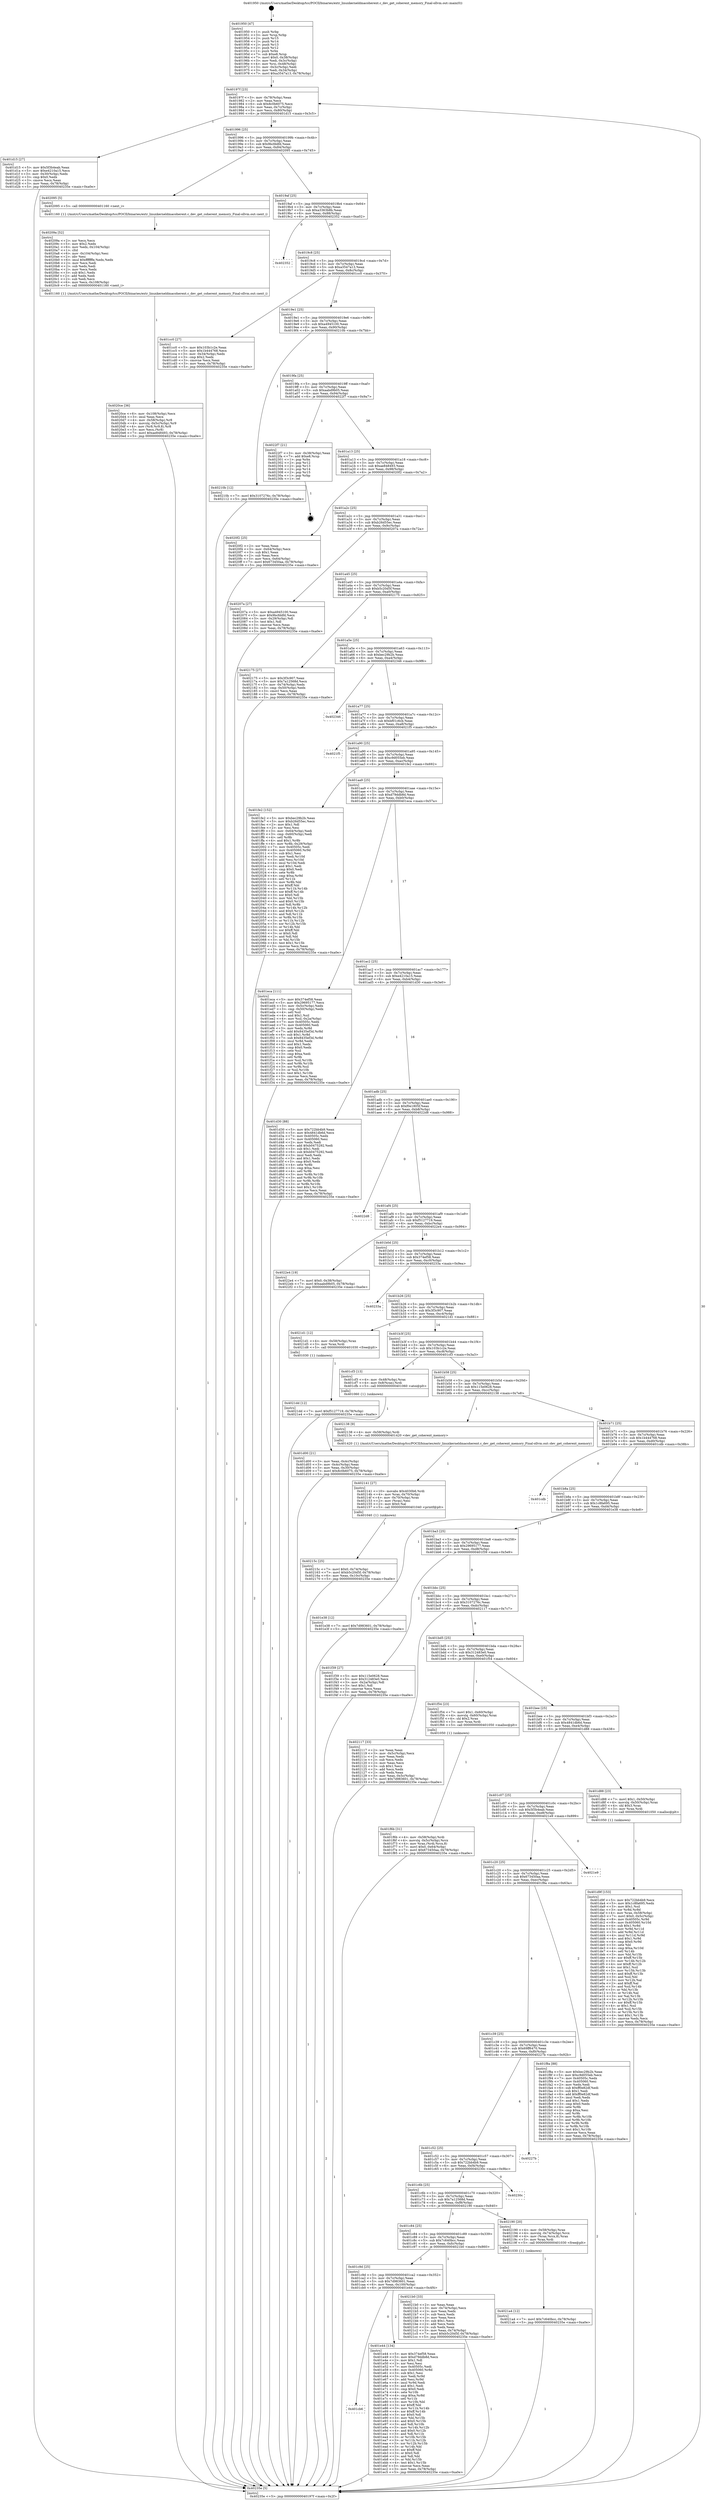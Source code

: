 digraph "0x401950" {
  label = "0x401950 (/mnt/c/Users/mathe/Desktop/tcc/POCII/binaries/extr_linuxkerneldmacoherent.c_dev_get_coherent_memory_Final-ollvm.out::main(0))"
  labelloc = "t"
  node[shape=record]

  Entry [label="",width=0.3,height=0.3,shape=circle,fillcolor=black,style=filled]
  "0x40197f" [label="{
     0x40197f [23]\l
     | [instrs]\l
     &nbsp;&nbsp;0x40197f \<+3\>: mov -0x78(%rbp),%eax\l
     &nbsp;&nbsp;0x401982 \<+2\>: mov %eax,%ecx\l
     &nbsp;&nbsp;0x401984 \<+6\>: sub $0x8c0b6075,%ecx\l
     &nbsp;&nbsp;0x40198a \<+3\>: mov %eax,-0x7c(%rbp)\l
     &nbsp;&nbsp;0x40198d \<+3\>: mov %ecx,-0x80(%rbp)\l
     &nbsp;&nbsp;0x401990 \<+6\>: je 0000000000401d15 \<main+0x3c5\>\l
  }"]
  "0x401d15" [label="{
     0x401d15 [27]\l
     | [instrs]\l
     &nbsp;&nbsp;0x401d15 \<+5\>: mov $0x5f3b4eab,%eax\l
     &nbsp;&nbsp;0x401d1a \<+5\>: mov $0xe4210a15,%ecx\l
     &nbsp;&nbsp;0x401d1f \<+3\>: mov -0x30(%rbp),%edx\l
     &nbsp;&nbsp;0x401d22 \<+3\>: cmp $0x0,%edx\l
     &nbsp;&nbsp;0x401d25 \<+3\>: cmove %ecx,%eax\l
     &nbsp;&nbsp;0x401d28 \<+3\>: mov %eax,-0x78(%rbp)\l
     &nbsp;&nbsp;0x401d2b \<+5\>: jmp 000000000040235e \<main+0xa0e\>\l
  }"]
  "0x401996" [label="{
     0x401996 [25]\l
     | [instrs]\l
     &nbsp;&nbsp;0x401996 \<+5\>: jmp 000000000040199b \<main+0x4b\>\l
     &nbsp;&nbsp;0x40199b \<+3\>: mov -0x7c(%rbp),%eax\l
     &nbsp;&nbsp;0x40199e \<+5\>: sub $0x9bcfddfd,%eax\l
     &nbsp;&nbsp;0x4019a3 \<+6\>: mov %eax,-0x84(%rbp)\l
     &nbsp;&nbsp;0x4019a9 \<+6\>: je 0000000000402095 \<main+0x745\>\l
  }"]
  Exit [label="",width=0.3,height=0.3,shape=circle,fillcolor=black,style=filled,peripheries=2]
  "0x402095" [label="{
     0x402095 [5]\l
     | [instrs]\l
     &nbsp;&nbsp;0x402095 \<+5\>: call 0000000000401160 \<next_i\>\l
     | [calls]\l
     &nbsp;&nbsp;0x401160 \{1\} (/mnt/c/Users/mathe/Desktop/tcc/POCII/binaries/extr_linuxkerneldmacoherent.c_dev_get_coherent_memory_Final-ollvm.out::next_i)\l
  }"]
  "0x4019af" [label="{
     0x4019af [25]\l
     | [instrs]\l
     &nbsp;&nbsp;0x4019af \<+5\>: jmp 00000000004019b4 \<main+0x64\>\l
     &nbsp;&nbsp;0x4019b4 \<+3\>: mov -0x7c(%rbp),%eax\l
     &nbsp;&nbsp;0x4019b7 \<+5\>: sub $0xa3363b8b,%eax\l
     &nbsp;&nbsp;0x4019bc \<+6\>: mov %eax,-0x88(%rbp)\l
     &nbsp;&nbsp;0x4019c2 \<+6\>: je 0000000000402352 \<main+0xa02\>\l
  }"]
  "0x4021dd" [label="{
     0x4021dd [12]\l
     | [instrs]\l
     &nbsp;&nbsp;0x4021dd \<+7\>: movl $0xf5127719,-0x78(%rbp)\l
     &nbsp;&nbsp;0x4021e4 \<+5\>: jmp 000000000040235e \<main+0xa0e\>\l
  }"]
  "0x402352" [label="{
     0x402352\l
  }", style=dashed]
  "0x4019c8" [label="{
     0x4019c8 [25]\l
     | [instrs]\l
     &nbsp;&nbsp;0x4019c8 \<+5\>: jmp 00000000004019cd \<main+0x7d\>\l
     &nbsp;&nbsp;0x4019cd \<+3\>: mov -0x7c(%rbp),%eax\l
     &nbsp;&nbsp;0x4019d0 \<+5\>: sub $0xa3547a13,%eax\l
     &nbsp;&nbsp;0x4019d5 \<+6\>: mov %eax,-0x8c(%rbp)\l
     &nbsp;&nbsp;0x4019db \<+6\>: je 0000000000401cc0 \<main+0x370\>\l
  }"]
  "0x4021a4" [label="{
     0x4021a4 [12]\l
     | [instrs]\l
     &nbsp;&nbsp;0x4021a4 \<+7\>: movl $0x7c640bcc,-0x78(%rbp)\l
     &nbsp;&nbsp;0x4021ab \<+5\>: jmp 000000000040235e \<main+0xa0e\>\l
  }"]
  "0x401cc0" [label="{
     0x401cc0 [27]\l
     | [instrs]\l
     &nbsp;&nbsp;0x401cc0 \<+5\>: mov $0x103b1c2e,%eax\l
     &nbsp;&nbsp;0x401cc5 \<+5\>: mov $0x1b444768,%ecx\l
     &nbsp;&nbsp;0x401cca \<+3\>: mov -0x34(%rbp),%edx\l
     &nbsp;&nbsp;0x401ccd \<+3\>: cmp $0x2,%edx\l
     &nbsp;&nbsp;0x401cd0 \<+3\>: cmovne %ecx,%eax\l
     &nbsp;&nbsp;0x401cd3 \<+3\>: mov %eax,-0x78(%rbp)\l
     &nbsp;&nbsp;0x401cd6 \<+5\>: jmp 000000000040235e \<main+0xa0e\>\l
  }"]
  "0x4019e1" [label="{
     0x4019e1 [25]\l
     | [instrs]\l
     &nbsp;&nbsp;0x4019e1 \<+5\>: jmp 00000000004019e6 \<main+0x96\>\l
     &nbsp;&nbsp;0x4019e6 \<+3\>: mov -0x7c(%rbp),%eax\l
     &nbsp;&nbsp;0x4019e9 \<+5\>: sub $0xa4945100,%eax\l
     &nbsp;&nbsp;0x4019ee \<+6\>: mov %eax,-0x90(%rbp)\l
     &nbsp;&nbsp;0x4019f4 \<+6\>: je 000000000040210b \<main+0x7bb\>\l
  }"]
  "0x40235e" [label="{
     0x40235e [5]\l
     | [instrs]\l
     &nbsp;&nbsp;0x40235e \<+5\>: jmp 000000000040197f \<main+0x2f\>\l
  }"]
  "0x401950" [label="{
     0x401950 [47]\l
     | [instrs]\l
     &nbsp;&nbsp;0x401950 \<+1\>: push %rbp\l
     &nbsp;&nbsp;0x401951 \<+3\>: mov %rsp,%rbp\l
     &nbsp;&nbsp;0x401954 \<+2\>: push %r15\l
     &nbsp;&nbsp;0x401956 \<+2\>: push %r14\l
     &nbsp;&nbsp;0x401958 \<+2\>: push %r13\l
     &nbsp;&nbsp;0x40195a \<+2\>: push %r12\l
     &nbsp;&nbsp;0x40195c \<+1\>: push %rbx\l
     &nbsp;&nbsp;0x40195d \<+7\>: sub $0xe8,%rsp\l
     &nbsp;&nbsp;0x401964 \<+7\>: movl $0x0,-0x38(%rbp)\l
     &nbsp;&nbsp;0x40196b \<+3\>: mov %edi,-0x3c(%rbp)\l
     &nbsp;&nbsp;0x40196e \<+4\>: mov %rsi,-0x48(%rbp)\l
     &nbsp;&nbsp;0x401972 \<+3\>: mov -0x3c(%rbp),%edi\l
     &nbsp;&nbsp;0x401975 \<+3\>: mov %edi,-0x34(%rbp)\l
     &nbsp;&nbsp;0x401978 \<+7\>: movl $0xa3547a13,-0x78(%rbp)\l
  }"]
  "0x40215c" [label="{
     0x40215c [25]\l
     | [instrs]\l
     &nbsp;&nbsp;0x40215c \<+7\>: movl $0x0,-0x74(%rbp)\l
     &nbsp;&nbsp;0x402163 \<+7\>: movl $0xb5c20d5f,-0x78(%rbp)\l
     &nbsp;&nbsp;0x40216a \<+6\>: mov %eax,-0x10c(%rbp)\l
     &nbsp;&nbsp;0x402170 \<+5\>: jmp 000000000040235e \<main+0xa0e\>\l
  }"]
  "0x40210b" [label="{
     0x40210b [12]\l
     | [instrs]\l
     &nbsp;&nbsp;0x40210b \<+7\>: movl $0x3107276c,-0x78(%rbp)\l
     &nbsp;&nbsp;0x402112 \<+5\>: jmp 000000000040235e \<main+0xa0e\>\l
  }"]
  "0x4019fa" [label="{
     0x4019fa [25]\l
     | [instrs]\l
     &nbsp;&nbsp;0x4019fa \<+5\>: jmp 00000000004019ff \<main+0xaf\>\l
     &nbsp;&nbsp;0x4019ff \<+3\>: mov -0x7c(%rbp),%eax\l
     &nbsp;&nbsp;0x401a02 \<+5\>: sub $0xaabd9b05,%eax\l
     &nbsp;&nbsp;0x401a07 \<+6\>: mov %eax,-0x94(%rbp)\l
     &nbsp;&nbsp;0x401a0d \<+6\>: je 00000000004022f7 \<main+0x9a7\>\l
  }"]
  "0x402141" [label="{
     0x402141 [27]\l
     | [instrs]\l
     &nbsp;&nbsp;0x402141 \<+10\>: movabs $0x4030b6,%rdi\l
     &nbsp;&nbsp;0x40214b \<+4\>: mov %rax,-0x70(%rbp)\l
     &nbsp;&nbsp;0x40214f \<+4\>: mov -0x70(%rbp),%rax\l
     &nbsp;&nbsp;0x402153 \<+2\>: mov (%rax),%esi\l
     &nbsp;&nbsp;0x402155 \<+2\>: mov $0x0,%al\l
     &nbsp;&nbsp;0x402157 \<+5\>: call 0000000000401040 \<printf@plt\>\l
     | [calls]\l
     &nbsp;&nbsp;0x401040 \{1\} (unknown)\l
  }"]
  "0x4022f7" [label="{
     0x4022f7 [21]\l
     | [instrs]\l
     &nbsp;&nbsp;0x4022f7 \<+3\>: mov -0x38(%rbp),%eax\l
     &nbsp;&nbsp;0x4022fa \<+7\>: add $0xe8,%rsp\l
     &nbsp;&nbsp;0x402301 \<+1\>: pop %rbx\l
     &nbsp;&nbsp;0x402302 \<+2\>: pop %r12\l
     &nbsp;&nbsp;0x402304 \<+2\>: pop %r13\l
     &nbsp;&nbsp;0x402306 \<+2\>: pop %r14\l
     &nbsp;&nbsp;0x402308 \<+2\>: pop %r15\l
     &nbsp;&nbsp;0x40230a \<+1\>: pop %rbp\l
     &nbsp;&nbsp;0x40230b \<+1\>: ret\l
  }"]
  "0x401a13" [label="{
     0x401a13 [25]\l
     | [instrs]\l
     &nbsp;&nbsp;0x401a13 \<+5\>: jmp 0000000000401a18 \<main+0xc8\>\l
     &nbsp;&nbsp;0x401a18 \<+3\>: mov -0x7c(%rbp),%eax\l
     &nbsp;&nbsp;0x401a1b \<+5\>: sub $0xae848493,%eax\l
     &nbsp;&nbsp;0x401a20 \<+6\>: mov %eax,-0x98(%rbp)\l
     &nbsp;&nbsp;0x401a26 \<+6\>: je 00000000004020f2 \<main+0x7a2\>\l
  }"]
  "0x4020ce" [label="{
     0x4020ce [36]\l
     | [instrs]\l
     &nbsp;&nbsp;0x4020ce \<+6\>: mov -0x108(%rbp),%ecx\l
     &nbsp;&nbsp;0x4020d4 \<+3\>: imul %eax,%ecx\l
     &nbsp;&nbsp;0x4020d7 \<+4\>: mov -0x58(%rbp),%r8\l
     &nbsp;&nbsp;0x4020db \<+4\>: movslq -0x5c(%rbp),%r9\l
     &nbsp;&nbsp;0x4020df \<+4\>: mov (%r8,%r9,8),%r8\l
     &nbsp;&nbsp;0x4020e3 \<+3\>: mov %ecx,(%r8)\l
     &nbsp;&nbsp;0x4020e6 \<+7\>: movl $0xae848493,-0x78(%rbp)\l
     &nbsp;&nbsp;0x4020ed \<+5\>: jmp 000000000040235e \<main+0xa0e\>\l
  }"]
  "0x4020f2" [label="{
     0x4020f2 [25]\l
     | [instrs]\l
     &nbsp;&nbsp;0x4020f2 \<+2\>: xor %eax,%eax\l
     &nbsp;&nbsp;0x4020f4 \<+3\>: mov -0x64(%rbp),%ecx\l
     &nbsp;&nbsp;0x4020f7 \<+3\>: sub $0x1,%eax\l
     &nbsp;&nbsp;0x4020fa \<+2\>: sub %eax,%ecx\l
     &nbsp;&nbsp;0x4020fc \<+3\>: mov %ecx,-0x64(%rbp)\l
     &nbsp;&nbsp;0x4020ff \<+7\>: movl $0x673450aa,-0x78(%rbp)\l
     &nbsp;&nbsp;0x402106 \<+5\>: jmp 000000000040235e \<main+0xa0e\>\l
  }"]
  "0x401a2c" [label="{
     0x401a2c [25]\l
     | [instrs]\l
     &nbsp;&nbsp;0x401a2c \<+5\>: jmp 0000000000401a31 \<main+0xe1\>\l
     &nbsp;&nbsp;0x401a31 \<+3\>: mov -0x7c(%rbp),%eax\l
     &nbsp;&nbsp;0x401a34 \<+5\>: sub $0xb26d55ec,%eax\l
     &nbsp;&nbsp;0x401a39 \<+6\>: mov %eax,-0x9c(%rbp)\l
     &nbsp;&nbsp;0x401a3f \<+6\>: je 000000000040207a \<main+0x72a\>\l
  }"]
  "0x40209a" [label="{
     0x40209a [52]\l
     | [instrs]\l
     &nbsp;&nbsp;0x40209a \<+2\>: xor %ecx,%ecx\l
     &nbsp;&nbsp;0x40209c \<+5\>: mov $0x2,%edx\l
     &nbsp;&nbsp;0x4020a1 \<+6\>: mov %edx,-0x104(%rbp)\l
     &nbsp;&nbsp;0x4020a7 \<+1\>: cltd\l
     &nbsp;&nbsp;0x4020a8 \<+6\>: mov -0x104(%rbp),%esi\l
     &nbsp;&nbsp;0x4020ae \<+2\>: idiv %esi\l
     &nbsp;&nbsp;0x4020b0 \<+6\>: imul $0xfffffffe,%edx,%edx\l
     &nbsp;&nbsp;0x4020b6 \<+2\>: mov %ecx,%edi\l
     &nbsp;&nbsp;0x4020b8 \<+2\>: sub %edx,%edi\l
     &nbsp;&nbsp;0x4020ba \<+2\>: mov %ecx,%edx\l
     &nbsp;&nbsp;0x4020bc \<+3\>: sub $0x1,%edx\l
     &nbsp;&nbsp;0x4020bf \<+2\>: add %edx,%edi\l
     &nbsp;&nbsp;0x4020c1 \<+2\>: sub %edi,%ecx\l
     &nbsp;&nbsp;0x4020c3 \<+6\>: mov %ecx,-0x108(%rbp)\l
     &nbsp;&nbsp;0x4020c9 \<+5\>: call 0000000000401160 \<next_i\>\l
     | [calls]\l
     &nbsp;&nbsp;0x401160 \{1\} (/mnt/c/Users/mathe/Desktop/tcc/POCII/binaries/extr_linuxkerneldmacoherent.c_dev_get_coherent_memory_Final-ollvm.out::next_i)\l
  }"]
  "0x40207a" [label="{
     0x40207a [27]\l
     | [instrs]\l
     &nbsp;&nbsp;0x40207a \<+5\>: mov $0xa4945100,%eax\l
     &nbsp;&nbsp;0x40207f \<+5\>: mov $0x9bcfddfd,%ecx\l
     &nbsp;&nbsp;0x402084 \<+3\>: mov -0x29(%rbp),%dl\l
     &nbsp;&nbsp;0x402087 \<+3\>: test $0x1,%dl\l
     &nbsp;&nbsp;0x40208a \<+3\>: cmovne %ecx,%eax\l
     &nbsp;&nbsp;0x40208d \<+3\>: mov %eax,-0x78(%rbp)\l
     &nbsp;&nbsp;0x402090 \<+5\>: jmp 000000000040235e \<main+0xa0e\>\l
  }"]
  "0x401a45" [label="{
     0x401a45 [25]\l
     | [instrs]\l
     &nbsp;&nbsp;0x401a45 \<+5\>: jmp 0000000000401a4a \<main+0xfa\>\l
     &nbsp;&nbsp;0x401a4a \<+3\>: mov -0x7c(%rbp),%eax\l
     &nbsp;&nbsp;0x401a4d \<+5\>: sub $0xb5c20d5f,%eax\l
     &nbsp;&nbsp;0x401a52 \<+6\>: mov %eax,-0xa0(%rbp)\l
     &nbsp;&nbsp;0x401a58 \<+6\>: je 0000000000402175 \<main+0x825\>\l
  }"]
  "0x401f6b" [label="{
     0x401f6b [31]\l
     | [instrs]\l
     &nbsp;&nbsp;0x401f6b \<+4\>: mov -0x58(%rbp),%rdi\l
     &nbsp;&nbsp;0x401f6f \<+4\>: movslq -0x5c(%rbp),%rcx\l
     &nbsp;&nbsp;0x401f73 \<+4\>: mov %rax,(%rdi,%rcx,8)\l
     &nbsp;&nbsp;0x401f77 \<+7\>: movl $0x0,-0x64(%rbp)\l
     &nbsp;&nbsp;0x401f7e \<+7\>: movl $0x673450aa,-0x78(%rbp)\l
     &nbsp;&nbsp;0x401f85 \<+5\>: jmp 000000000040235e \<main+0xa0e\>\l
  }"]
  "0x402175" [label="{
     0x402175 [27]\l
     | [instrs]\l
     &nbsp;&nbsp;0x402175 \<+5\>: mov $0x3f3c907,%eax\l
     &nbsp;&nbsp;0x40217a \<+5\>: mov $0x7a12568d,%ecx\l
     &nbsp;&nbsp;0x40217f \<+3\>: mov -0x74(%rbp),%edx\l
     &nbsp;&nbsp;0x402182 \<+3\>: cmp -0x50(%rbp),%edx\l
     &nbsp;&nbsp;0x402185 \<+3\>: cmovl %ecx,%eax\l
     &nbsp;&nbsp;0x402188 \<+3\>: mov %eax,-0x78(%rbp)\l
     &nbsp;&nbsp;0x40218b \<+5\>: jmp 000000000040235e \<main+0xa0e\>\l
  }"]
  "0x401a5e" [label="{
     0x401a5e [25]\l
     | [instrs]\l
     &nbsp;&nbsp;0x401a5e \<+5\>: jmp 0000000000401a63 \<main+0x113\>\l
     &nbsp;&nbsp;0x401a63 \<+3\>: mov -0x7c(%rbp),%eax\l
     &nbsp;&nbsp;0x401a66 \<+5\>: sub $0xbec29b2b,%eax\l
     &nbsp;&nbsp;0x401a6b \<+6\>: mov %eax,-0xa4(%rbp)\l
     &nbsp;&nbsp;0x401a71 \<+6\>: je 0000000000402346 \<main+0x9f6\>\l
  }"]
  "0x401cb6" [label="{
     0x401cb6\l
  }", style=dashed]
  "0x402346" [label="{
     0x402346\l
  }", style=dashed]
  "0x401a77" [label="{
     0x401a77 [25]\l
     | [instrs]\l
     &nbsp;&nbsp;0x401a77 \<+5\>: jmp 0000000000401a7c \<main+0x12c\>\l
     &nbsp;&nbsp;0x401a7c \<+3\>: mov -0x7c(%rbp),%eax\l
     &nbsp;&nbsp;0x401a7f \<+5\>: sub $0xbf01c6cb,%eax\l
     &nbsp;&nbsp;0x401a84 \<+6\>: mov %eax,-0xa8(%rbp)\l
     &nbsp;&nbsp;0x401a8a \<+6\>: je 00000000004021f5 \<main+0x8a5\>\l
  }"]
  "0x401e44" [label="{
     0x401e44 [134]\l
     | [instrs]\l
     &nbsp;&nbsp;0x401e44 \<+5\>: mov $0x374ef58,%eax\l
     &nbsp;&nbsp;0x401e49 \<+5\>: mov $0xd79ddb8d,%ecx\l
     &nbsp;&nbsp;0x401e4e \<+2\>: mov $0x1,%dl\l
     &nbsp;&nbsp;0x401e50 \<+2\>: xor %esi,%esi\l
     &nbsp;&nbsp;0x401e52 \<+7\>: mov 0x40505c,%edi\l
     &nbsp;&nbsp;0x401e59 \<+8\>: mov 0x405060,%r8d\l
     &nbsp;&nbsp;0x401e61 \<+3\>: sub $0x1,%esi\l
     &nbsp;&nbsp;0x401e64 \<+3\>: mov %edi,%r9d\l
     &nbsp;&nbsp;0x401e67 \<+3\>: add %esi,%r9d\l
     &nbsp;&nbsp;0x401e6a \<+4\>: imul %r9d,%edi\l
     &nbsp;&nbsp;0x401e6e \<+3\>: and $0x1,%edi\l
     &nbsp;&nbsp;0x401e71 \<+3\>: cmp $0x0,%edi\l
     &nbsp;&nbsp;0x401e74 \<+4\>: sete %r10b\l
     &nbsp;&nbsp;0x401e78 \<+4\>: cmp $0xa,%r8d\l
     &nbsp;&nbsp;0x401e7c \<+4\>: setl %r11b\l
     &nbsp;&nbsp;0x401e80 \<+3\>: mov %r10b,%bl\l
     &nbsp;&nbsp;0x401e83 \<+3\>: xor $0xff,%bl\l
     &nbsp;&nbsp;0x401e86 \<+3\>: mov %r11b,%r14b\l
     &nbsp;&nbsp;0x401e89 \<+4\>: xor $0xff,%r14b\l
     &nbsp;&nbsp;0x401e8d \<+3\>: xor $0x0,%dl\l
     &nbsp;&nbsp;0x401e90 \<+3\>: mov %bl,%r15b\l
     &nbsp;&nbsp;0x401e93 \<+4\>: and $0x0,%r15b\l
     &nbsp;&nbsp;0x401e97 \<+3\>: and %dl,%r10b\l
     &nbsp;&nbsp;0x401e9a \<+3\>: mov %r14b,%r12b\l
     &nbsp;&nbsp;0x401e9d \<+4\>: and $0x0,%r12b\l
     &nbsp;&nbsp;0x401ea1 \<+3\>: and %dl,%r11b\l
     &nbsp;&nbsp;0x401ea4 \<+3\>: or %r10b,%r15b\l
     &nbsp;&nbsp;0x401ea7 \<+3\>: or %r11b,%r12b\l
     &nbsp;&nbsp;0x401eaa \<+3\>: xor %r12b,%r15b\l
     &nbsp;&nbsp;0x401ead \<+3\>: or %r14b,%bl\l
     &nbsp;&nbsp;0x401eb0 \<+3\>: xor $0xff,%bl\l
     &nbsp;&nbsp;0x401eb3 \<+3\>: or $0x0,%dl\l
     &nbsp;&nbsp;0x401eb6 \<+2\>: and %dl,%bl\l
     &nbsp;&nbsp;0x401eb8 \<+3\>: or %bl,%r15b\l
     &nbsp;&nbsp;0x401ebb \<+4\>: test $0x1,%r15b\l
     &nbsp;&nbsp;0x401ebf \<+3\>: cmovne %ecx,%eax\l
     &nbsp;&nbsp;0x401ec2 \<+3\>: mov %eax,-0x78(%rbp)\l
     &nbsp;&nbsp;0x401ec5 \<+5\>: jmp 000000000040235e \<main+0xa0e\>\l
  }"]
  "0x4021f5" [label="{
     0x4021f5\l
  }", style=dashed]
  "0x401a90" [label="{
     0x401a90 [25]\l
     | [instrs]\l
     &nbsp;&nbsp;0x401a90 \<+5\>: jmp 0000000000401a95 \<main+0x145\>\l
     &nbsp;&nbsp;0x401a95 \<+3\>: mov -0x7c(%rbp),%eax\l
     &nbsp;&nbsp;0x401a98 \<+5\>: sub $0xc9d055eb,%eax\l
     &nbsp;&nbsp;0x401a9d \<+6\>: mov %eax,-0xac(%rbp)\l
     &nbsp;&nbsp;0x401aa3 \<+6\>: je 0000000000401fe2 \<main+0x692\>\l
  }"]
  "0x401c9d" [label="{
     0x401c9d [25]\l
     | [instrs]\l
     &nbsp;&nbsp;0x401c9d \<+5\>: jmp 0000000000401ca2 \<main+0x352\>\l
     &nbsp;&nbsp;0x401ca2 \<+3\>: mov -0x7c(%rbp),%eax\l
     &nbsp;&nbsp;0x401ca5 \<+5\>: sub $0x7d983601,%eax\l
     &nbsp;&nbsp;0x401caa \<+6\>: mov %eax,-0x100(%rbp)\l
     &nbsp;&nbsp;0x401cb0 \<+6\>: je 0000000000401e44 \<main+0x4f4\>\l
  }"]
  "0x401fe2" [label="{
     0x401fe2 [152]\l
     | [instrs]\l
     &nbsp;&nbsp;0x401fe2 \<+5\>: mov $0xbec29b2b,%eax\l
     &nbsp;&nbsp;0x401fe7 \<+5\>: mov $0xb26d55ec,%ecx\l
     &nbsp;&nbsp;0x401fec \<+2\>: mov $0x1,%dl\l
     &nbsp;&nbsp;0x401fee \<+2\>: xor %esi,%esi\l
     &nbsp;&nbsp;0x401ff0 \<+3\>: mov -0x64(%rbp),%edi\l
     &nbsp;&nbsp;0x401ff3 \<+3\>: cmp -0x60(%rbp),%edi\l
     &nbsp;&nbsp;0x401ff6 \<+4\>: setl %r8b\l
     &nbsp;&nbsp;0x401ffa \<+4\>: and $0x1,%r8b\l
     &nbsp;&nbsp;0x401ffe \<+4\>: mov %r8b,-0x29(%rbp)\l
     &nbsp;&nbsp;0x402002 \<+7\>: mov 0x40505c,%edi\l
     &nbsp;&nbsp;0x402009 \<+8\>: mov 0x405060,%r9d\l
     &nbsp;&nbsp;0x402011 \<+3\>: sub $0x1,%esi\l
     &nbsp;&nbsp;0x402014 \<+3\>: mov %edi,%r10d\l
     &nbsp;&nbsp;0x402017 \<+3\>: add %esi,%r10d\l
     &nbsp;&nbsp;0x40201a \<+4\>: imul %r10d,%edi\l
     &nbsp;&nbsp;0x40201e \<+3\>: and $0x1,%edi\l
     &nbsp;&nbsp;0x402021 \<+3\>: cmp $0x0,%edi\l
     &nbsp;&nbsp;0x402024 \<+4\>: sete %r8b\l
     &nbsp;&nbsp;0x402028 \<+4\>: cmp $0xa,%r9d\l
     &nbsp;&nbsp;0x40202c \<+4\>: setl %r11b\l
     &nbsp;&nbsp;0x402030 \<+3\>: mov %r8b,%bl\l
     &nbsp;&nbsp;0x402033 \<+3\>: xor $0xff,%bl\l
     &nbsp;&nbsp;0x402036 \<+3\>: mov %r11b,%r14b\l
     &nbsp;&nbsp;0x402039 \<+4\>: xor $0xff,%r14b\l
     &nbsp;&nbsp;0x40203d \<+3\>: xor $0x0,%dl\l
     &nbsp;&nbsp;0x402040 \<+3\>: mov %bl,%r15b\l
     &nbsp;&nbsp;0x402043 \<+4\>: and $0x0,%r15b\l
     &nbsp;&nbsp;0x402047 \<+3\>: and %dl,%r8b\l
     &nbsp;&nbsp;0x40204a \<+3\>: mov %r14b,%r12b\l
     &nbsp;&nbsp;0x40204d \<+4\>: and $0x0,%r12b\l
     &nbsp;&nbsp;0x402051 \<+3\>: and %dl,%r11b\l
     &nbsp;&nbsp;0x402054 \<+3\>: or %r8b,%r15b\l
     &nbsp;&nbsp;0x402057 \<+3\>: or %r11b,%r12b\l
     &nbsp;&nbsp;0x40205a \<+3\>: xor %r12b,%r15b\l
     &nbsp;&nbsp;0x40205d \<+3\>: or %r14b,%bl\l
     &nbsp;&nbsp;0x402060 \<+3\>: xor $0xff,%bl\l
     &nbsp;&nbsp;0x402063 \<+3\>: or $0x0,%dl\l
     &nbsp;&nbsp;0x402066 \<+2\>: and %dl,%bl\l
     &nbsp;&nbsp;0x402068 \<+3\>: or %bl,%r15b\l
     &nbsp;&nbsp;0x40206b \<+4\>: test $0x1,%r15b\l
     &nbsp;&nbsp;0x40206f \<+3\>: cmovne %ecx,%eax\l
     &nbsp;&nbsp;0x402072 \<+3\>: mov %eax,-0x78(%rbp)\l
     &nbsp;&nbsp;0x402075 \<+5\>: jmp 000000000040235e \<main+0xa0e\>\l
  }"]
  "0x401aa9" [label="{
     0x401aa9 [25]\l
     | [instrs]\l
     &nbsp;&nbsp;0x401aa9 \<+5\>: jmp 0000000000401aae \<main+0x15e\>\l
     &nbsp;&nbsp;0x401aae \<+3\>: mov -0x7c(%rbp),%eax\l
     &nbsp;&nbsp;0x401ab1 \<+5\>: sub $0xd79ddb8d,%eax\l
     &nbsp;&nbsp;0x401ab6 \<+6\>: mov %eax,-0xb0(%rbp)\l
     &nbsp;&nbsp;0x401abc \<+6\>: je 0000000000401eca \<main+0x57a\>\l
  }"]
  "0x4021b0" [label="{
     0x4021b0 [33]\l
     | [instrs]\l
     &nbsp;&nbsp;0x4021b0 \<+2\>: xor %eax,%eax\l
     &nbsp;&nbsp;0x4021b2 \<+3\>: mov -0x74(%rbp),%ecx\l
     &nbsp;&nbsp;0x4021b5 \<+2\>: mov %eax,%edx\l
     &nbsp;&nbsp;0x4021b7 \<+2\>: sub %ecx,%edx\l
     &nbsp;&nbsp;0x4021b9 \<+2\>: mov %eax,%ecx\l
     &nbsp;&nbsp;0x4021bb \<+3\>: sub $0x1,%ecx\l
     &nbsp;&nbsp;0x4021be \<+2\>: add %ecx,%edx\l
     &nbsp;&nbsp;0x4021c0 \<+2\>: sub %edx,%eax\l
     &nbsp;&nbsp;0x4021c2 \<+3\>: mov %eax,-0x74(%rbp)\l
     &nbsp;&nbsp;0x4021c5 \<+7\>: movl $0xb5c20d5f,-0x78(%rbp)\l
     &nbsp;&nbsp;0x4021cc \<+5\>: jmp 000000000040235e \<main+0xa0e\>\l
  }"]
  "0x401eca" [label="{
     0x401eca [111]\l
     | [instrs]\l
     &nbsp;&nbsp;0x401eca \<+5\>: mov $0x374ef58,%eax\l
     &nbsp;&nbsp;0x401ecf \<+5\>: mov $0x29695177,%ecx\l
     &nbsp;&nbsp;0x401ed4 \<+3\>: mov -0x5c(%rbp),%edx\l
     &nbsp;&nbsp;0x401ed7 \<+3\>: cmp -0x50(%rbp),%edx\l
     &nbsp;&nbsp;0x401eda \<+4\>: setl %sil\l
     &nbsp;&nbsp;0x401ede \<+4\>: and $0x1,%sil\l
     &nbsp;&nbsp;0x401ee2 \<+4\>: mov %sil,-0x2a(%rbp)\l
     &nbsp;&nbsp;0x401ee6 \<+7\>: mov 0x40505c,%edx\l
     &nbsp;&nbsp;0x401eed \<+7\>: mov 0x405060,%edi\l
     &nbsp;&nbsp;0x401ef4 \<+3\>: mov %edx,%r8d\l
     &nbsp;&nbsp;0x401ef7 \<+7\>: add $0x8435ef3d,%r8d\l
     &nbsp;&nbsp;0x401efe \<+4\>: sub $0x1,%r8d\l
     &nbsp;&nbsp;0x401f02 \<+7\>: sub $0x8435ef3d,%r8d\l
     &nbsp;&nbsp;0x401f09 \<+4\>: imul %r8d,%edx\l
     &nbsp;&nbsp;0x401f0d \<+3\>: and $0x1,%edx\l
     &nbsp;&nbsp;0x401f10 \<+3\>: cmp $0x0,%edx\l
     &nbsp;&nbsp;0x401f13 \<+4\>: sete %sil\l
     &nbsp;&nbsp;0x401f17 \<+3\>: cmp $0xa,%edi\l
     &nbsp;&nbsp;0x401f1a \<+4\>: setl %r9b\l
     &nbsp;&nbsp;0x401f1e \<+3\>: mov %sil,%r10b\l
     &nbsp;&nbsp;0x401f21 \<+3\>: and %r9b,%r10b\l
     &nbsp;&nbsp;0x401f24 \<+3\>: xor %r9b,%sil\l
     &nbsp;&nbsp;0x401f27 \<+3\>: or %sil,%r10b\l
     &nbsp;&nbsp;0x401f2a \<+4\>: test $0x1,%r10b\l
     &nbsp;&nbsp;0x401f2e \<+3\>: cmovne %ecx,%eax\l
     &nbsp;&nbsp;0x401f31 \<+3\>: mov %eax,-0x78(%rbp)\l
     &nbsp;&nbsp;0x401f34 \<+5\>: jmp 000000000040235e \<main+0xa0e\>\l
  }"]
  "0x401ac2" [label="{
     0x401ac2 [25]\l
     | [instrs]\l
     &nbsp;&nbsp;0x401ac2 \<+5\>: jmp 0000000000401ac7 \<main+0x177\>\l
     &nbsp;&nbsp;0x401ac7 \<+3\>: mov -0x7c(%rbp),%eax\l
     &nbsp;&nbsp;0x401aca \<+5\>: sub $0xe4210a15,%eax\l
     &nbsp;&nbsp;0x401acf \<+6\>: mov %eax,-0xb4(%rbp)\l
     &nbsp;&nbsp;0x401ad5 \<+6\>: je 0000000000401d30 \<main+0x3e0\>\l
  }"]
  "0x401c84" [label="{
     0x401c84 [25]\l
     | [instrs]\l
     &nbsp;&nbsp;0x401c84 \<+5\>: jmp 0000000000401c89 \<main+0x339\>\l
     &nbsp;&nbsp;0x401c89 \<+3\>: mov -0x7c(%rbp),%eax\l
     &nbsp;&nbsp;0x401c8c \<+5\>: sub $0x7c640bcc,%eax\l
     &nbsp;&nbsp;0x401c91 \<+6\>: mov %eax,-0xfc(%rbp)\l
     &nbsp;&nbsp;0x401c97 \<+6\>: je 00000000004021b0 \<main+0x860\>\l
  }"]
  "0x401d30" [label="{
     0x401d30 [88]\l
     | [instrs]\l
     &nbsp;&nbsp;0x401d30 \<+5\>: mov $0x722bb4b9,%eax\l
     &nbsp;&nbsp;0x401d35 \<+5\>: mov $0x4841db6d,%ecx\l
     &nbsp;&nbsp;0x401d3a \<+7\>: mov 0x40505c,%edx\l
     &nbsp;&nbsp;0x401d41 \<+7\>: mov 0x405060,%esi\l
     &nbsp;&nbsp;0x401d48 \<+2\>: mov %edx,%edi\l
     &nbsp;&nbsp;0x401d4a \<+6\>: add $0xb0475292,%edi\l
     &nbsp;&nbsp;0x401d50 \<+3\>: sub $0x1,%edi\l
     &nbsp;&nbsp;0x401d53 \<+6\>: sub $0xb0475292,%edi\l
     &nbsp;&nbsp;0x401d59 \<+3\>: imul %edi,%edx\l
     &nbsp;&nbsp;0x401d5c \<+3\>: and $0x1,%edx\l
     &nbsp;&nbsp;0x401d5f \<+3\>: cmp $0x0,%edx\l
     &nbsp;&nbsp;0x401d62 \<+4\>: sete %r8b\l
     &nbsp;&nbsp;0x401d66 \<+3\>: cmp $0xa,%esi\l
     &nbsp;&nbsp;0x401d69 \<+4\>: setl %r9b\l
     &nbsp;&nbsp;0x401d6d \<+3\>: mov %r8b,%r10b\l
     &nbsp;&nbsp;0x401d70 \<+3\>: and %r9b,%r10b\l
     &nbsp;&nbsp;0x401d73 \<+3\>: xor %r9b,%r8b\l
     &nbsp;&nbsp;0x401d76 \<+3\>: or %r8b,%r10b\l
     &nbsp;&nbsp;0x401d79 \<+4\>: test $0x1,%r10b\l
     &nbsp;&nbsp;0x401d7d \<+3\>: cmovne %ecx,%eax\l
     &nbsp;&nbsp;0x401d80 \<+3\>: mov %eax,-0x78(%rbp)\l
     &nbsp;&nbsp;0x401d83 \<+5\>: jmp 000000000040235e \<main+0xa0e\>\l
  }"]
  "0x401adb" [label="{
     0x401adb [25]\l
     | [instrs]\l
     &nbsp;&nbsp;0x401adb \<+5\>: jmp 0000000000401ae0 \<main+0x190\>\l
     &nbsp;&nbsp;0x401ae0 \<+3\>: mov -0x7c(%rbp),%eax\l
     &nbsp;&nbsp;0x401ae3 \<+5\>: sub $0xf0e1805f,%eax\l
     &nbsp;&nbsp;0x401ae8 \<+6\>: mov %eax,-0xb8(%rbp)\l
     &nbsp;&nbsp;0x401aee \<+6\>: je 00000000004022d8 \<main+0x988\>\l
  }"]
  "0x402190" [label="{
     0x402190 [20]\l
     | [instrs]\l
     &nbsp;&nbsp;0x402190 \<+4\>: mov -0x58(%rbp),%rax\l
     &nbsp;&nbsp;0x402194 \<+4\>: movslq -0x74(%rbp),%rcx\l
     &nbsp;&nbsp;0x402198 \<+4\>: mov (%rax,%rcx,8),%rax\l
     &nbsp;&nbsp;0x40219c \<+3\>: mov %rax,%rdi\l
     &nbsp;&nbsp;0x40219f \<+5\>: call 0000000000401030 \<free@plt\>\l
     | [calls]\l
     &nbsp;&nbsp;0x401030 \{1\} (unknown)\l
  }"]
  "0x4022d8" [label="{
     0x4022d8\l
  }", style=dashed]
  "0x401af4" [label="{
     0x401af4 [25]\l
     | [instrs]\l
     &nbsp;&nbsp;0x401af4 \<+5\>: jmp 0000000000401af9 \<main+0x1a9\>\l
     &nbsp;&nbsp;0x401af9 \<+3\>: mov -0x7c(%rbp),%eax\l
     &nbsp;&nbsp;0x401afc \<+5\>: sub $0xf5127719,%eax\l
     &nbsp;&nbsp;0x401b01 \<+6\>: mov %eax,-0xbc(%rbp)\l
     &nbsp;&nbsp;0x401b07 \<+6\>: je 00000000004022e4 \<main+0x994\>\l
  }"]
  "0x401c6b" [label="{
     0x401c6b [25]\l
     | [instrs]\l
     &nbsp;&nbsp;0x401c6b \<+5\>: jmp 0000000000401c70 \<main+0x320\>\l
     &nbsp;&nbsp;0x401c70 \<+3\>: mov -0x7c(%rbp),%eax\l
     &nbsp;&nbsp;0x401c73 \<+5\>: sub $0x7a12568d,%eax\l
     &nbsp;&nbsp;0x401c78 \<+6\>: mov %eax,-0xf8(%rbp)\l
     &nbsp;&nbsp;0x401c7e \<+6\>: je 0000000000402190 \<main+0x840\>\l
  }"]
  "0x4022e4" [label="{
     0x4022e4 [19]\l
     | [instrs]\l
     &nbsp;&nbsp;0x4022e4 \<+7\>: movl $0x0,-0x38(%rbp)\l
     &nbsp;&nbsp;0x4022eb \<+7\>: movl $0xaabd9b05,-0x78(%rbp)\l
     &nbsp;&nbsp;0x4022f2 \<+5\>: jmp 000000000040235e \<main+0xa0e\>\l
  }"]
  "0x401b0d" [label="{
     0x401b0d [25]\l
     | [instrs]\l
     &nbsp;&nbsp;0x401b0d \<+5\>: jmp 0000000000401b12 \<main+0x1c2\>\l
     &nbsp;&nbsp;0x401b12 \<+3\>: mov -0x7c(%rbp),%eax\l
     &nbsp;&nbsp;0x401b15 \<+5\>: sub $0x374ef58,%eax\l
     &nbsp;&nbsp;0x401b1a \<+6\>: mov %eax,-0xc0(%rbp)\l
     &nbsp;&nbsp;0x401b20 \<+6\>: je 000000000040233a \<main+0x9ea\>\l
  }"]
  "0x40230c" [label="{
     0x40230c\l
  }", style=dashed]
  "0x40233a" [label="{
     0x40233a\l
  }", style=dashed]
  "0x401b26" [label="{
     0x401b26 [25]\l
     | [instrs]\l
     &nbsp;&nbsp;0x401b26 \<+5\>: jmp 0000000000401b2b \<main+0x1db\>\l
     &nbsp;&nbsp;0x401b2b \<+3\>: mov -0x7c(%rbp),%eax\l
     &nbsp;&nbsp;0x401b2e \<+5\>: sub $0x3f3c907,%eax\l
     &nbsp;&nbsp;0x401b33 \<+6\>: mov %eax,-0xc4(%rbp)\l
     &nbsp;&nbsp;0x401b39 \<+6\>: je 00000000004021d1 \<main+0x881\>\l
  }"]
  "0x401c52" [label="{
     0x401c52 [25]\l
     | [instrs]\l
     &nbsp;&nbsp;0x401c52 \<+5\>: jmp 0000000000401c57 \<main+0x307\>\l
     &nbsp;&nbsp;0x401c57 \<+3\>: mov -0x7c(%rbp),%eax\l
     &nbsp;&nbsp;0x401c5a \<+5\>: sub $0x722bb4b9,%eax\l
     &nbsp;&nbsp;0x401c5f \<+6\>: mov %eax,-0xf4(%rbp)\l
     &nbsp;&nbsp;0x401c65 \<+6\>: je 000000000040230c \<main+0x9bc\>\l
  }"]
  "0x4021d1" [label="{
     0x4021d1 [12]\l
     | [instrs]\l
     &nbsp;&nbsp;0x4021d1 \<+4\>: mov -0x58(%rbp),%rax\l
     &nbsp;&nbsp;0x4021d5 \<+3\>: mov %rax,%rdi\l
     &nbsp;&nbsp;0x4021d8 \<+5\>: call 0000000000401030 \<free@plt\>\l
     | [calls]\l
     &nbsp;&nbsp;0x401030 \{1\} (unknown)\l
  }"]
  "0x401b3f" [label="{
     0x401b3f [25]\l
     | [instrs]\l
     &nbsp;&nbsp;0x401b3f \<+5\>: jmp 0000000000401b44 \<main+0x1f4\>\l
     &nbsp;&nbsp;0x401b44 \<+3\>: mov -0x7c(%rbp),%eax\l
     &nbsp;&nbsp;0x401b47 \<+5\>: sub $0x103b1c2e,%eax\l
     &nbsp;&nbsp;0x401b4c \<+6\>: mov %eax,-0xc8(%rbp)\l
     &nbsp;&nbsp;0x401b52 \<+6\>: je 0000000000401cf3 \<main+0x3a3\>\l
  }"]
  "0x40227b" [label="{
     0x40227b\l
  }", style=dashed]
  "0x401cf3" [label="{
     0x401cf3 [13]\l
     | [instrs]\l
     &nbsp;&nbsp;0x401cf3 \<+4\>: mov -0x48(%rbp),%rax\l
     &nbsp;&nbsp;0x401cf7 \<+4\>: mov 0x8(%rax),%rdi\l
     &nbsp;&nbsp;0x401cfb \<+5\>: call 0000000000401060 \<atoi@plt\>\l
     | [calls]\l
     &nbsp;&nbsp;0x401060 \{1\} (unknown)\l
  }"]
  "0x401b58" [label="{
     0x401b58 [25]\l
     | [instrs]\l
     &nbsp;&nbsp;0x401b58 \<+5\>: jmp 0000000000401b5d \<main+0x20d\>\l
     &nbsp;&nbsp;0x401b5d \<+3\>: mov -0x7c(%rbp),%eax\l
     &nbsp;&nbsp;0x401b60 \<+5\>: sub $0x115e0628,%eax\l
     &nbsp;&nbsp;0x401b65 \<+6\>: mov %eax,-0xcc(%rbp)\l
     &nbsp;&nbsp;0x401b6b \<+6\>: je 0000000000402138 \<main+0x7e8\>\l
  }"]
  "0x401d00" [label="{
     0x401d00 [21]\l
     | [instrs]\l
     &nbsp;&nbsp;0x401d00 \<+3\>: mov %eax,-0x4c(%rbp)\l
     &nbsp;&nbsp;0x401d03 \<+3\>: mov -0x4c(%rbp),%eax\l
     &nbsp;&nbsp;0x401d06 \<+3\>: mov %eax,-0x30(%rbp)\l
     &nbsp;&nbsp;0x401d09 \<+7\>: movl $0x8c0b6075,-0x78(%rbp)\l
     &nbsp;&nbsp;0x401d10 \<+5\>: jmp 000000000040235e \<main+0xa0e\>\l
  }"]
  "0x401c39" [label="{
     0x401c39 [25]\l
     | [instrs]\l
     &nbsp;&nbsp;0x401c39 \<+5\>: jmp 0000000000401c3e \<main+0x2ee\>\l
     &nbsp;&nbsp;0x401c3e \<+3\>: mov -0x7c(%rbp),%eax\l
     &nbsp;&nbsp;0x401c41 \<+5\>: sub $0x69ff6470,%eax\l
     &nbsp;&nbsp;0x401c46 \<+6\>: mov %eax,-0xf0(%rbp)\l
     &nbsp;&nbsp;0x401c4c \<+6\>: je 000000000040227b \<main+0x92b\>\l
  }"]
  "0x402138" [label="{
     0x402138 [9]\l
     | [instrs]\l
     &nbsp;&nbsp;0x402138 \<+4\>: mov -0x58(%rbp),%rdi\l
     &nbsp;&nbsp;0x40213c \<+5\>: call 0000000000401420 \<dev_get_coherent_memory\>\l
     | [calls]\l
     &nbsp;&nbsp;0x401420 \{1\} (/mnt/c/Users/mathe/Desktop/tcc/POCII/binaries/extr_linuxkerneldmacoherent.c_dev_get_coherent_memory_Final-ollvm.out::dev_get_coherent_memory)\l
  }"]
  "0x401b71" [label="{
     0x401b71 [25]\l
     | [instrs]\l
     &nbsp;&nbsp;0x401b71 \<+5\>: jmp 0000000000401b76 \<main+0x226\>\l
     &nbsp;&nbsp;0x401b76 \<+3\>: mov -0x7c(%rbp),%eax\l
     &nbsp;&nbsp;0x401b79 \<+5\>: sub $0x1b444768,%eax\l
     &nbsp;&nbsp;0x401b7e \<+6\>: mov %eax,-0xd0(%rbp)\l
     &nbsp;&nbsp;0x401b84 \<+6\>: je 0000000000401cdb \<main+0x38b\>\l
  }"]
  "0x401f8a" [label="{
     0x401f8a [88]\l
     | [instrs]\l
     &nbsp;&nbsp;0x401f8a \<+5\>: mov $0xbec29b2b,%eax\l
     &nbsp;&nbsp;0x401f8f \<+5\>: mov $0xc9d055eb,%ecx\l
     &nbsp;&nbsp;0x401f94 \<+7\>: mov 0x40505c,%edx\l
     &nbsp;&nbsp;0x401f9b \<+7\>: mov 0x405060,%esi\l
     &nbsp;&nbsp;0x401fa2 \<+2\>: mov %edx,%edi\l
     &nbsp;&nbsp;0x401fa4 \<+6\>: sub $0xff0e82df,%edi\l
     &nbsp;&nbsp;0x401faa \<+3\>: sub $0x1,%edi\l
     &nbsp;&nbsp;0x401fad \<+6\>: add $0xff0e82df,%edi\l
     &nbsp;&nbsp;0x401fb3 \<+3\>: imul %edi,%edx\l
     &nbsp;&nbsp;0x401fb6 \<+3\>: and $0x1,%edx\l
     &nbsp;&nbsp;0x401fb9 \<+3\>: cmp $0x0,%edx\l
     &nbsp;&nbsp;0x401fbc \<+4\>: sete %r8b\l
     &nbsp;&nbsp;0x401fc0 \<+3\>: cmp $0xa,%esi\l
     &nbsp;&nbsp;0x401fc3 \<+4\>: setl %r9b\l
     &nbsp;&nbsp;0x401fc7 \<+3\>: mov %r8b,%r10b\l
     &nbsp;&nbsp;0x401fca \<+3\>: and %r9b,%r10b\l
     &nbsp;&nbsp;0x401fcd \<+3\>: xor %r9b,%r8b\l
     &nbsp;&nbsp;0x401fd0 \<+3\>: or %r8b,%r10b\l
     &nbsp;&nbsp;0x401fd3 \<+4\>: test $0x1,%r10b\l
     &nbsp;&nbsp;0x401fd7 \<+3\>: cmovne %ecx,%eax\l
     &nbsp;&nbsp;0x401fda \<+3\>: mov %eax,-0x78(%rbp)\l
     &nbsp;&nbsp;0x401fdd \<+5\>: jmp 000000000040235e \<main+0xa0e\>\l
  }"]
  "0x401cdb" [label="{
     0x401cdb\l
  }", style=dashed]
  "0x401b8a" [label="{
     0x401b8a [25]\l
     | [instrs]\l
     &nbsp;&nbsp;0x401b8a \<+5\>: jmp 0000000000401b8f \<main+0x23f\>\l
     &nbsp;&nbsp;0x401b8f \<+3\>: mov -0x7c(%rbp),%eax\l
     &nbsp;&nbsp;0x401b92 \<+5\>: sub $0x1c8fa695,%eax\l
     &nbsp;&nbsp;0x401b97 \<+6\>: mov %eax,-0xd4(%rbp)\l
     &nbsp;&nbsp;0x401b9d \<+6\>: je 0000000000401e38 \<main+0x4e8\>\l
  }"]
  "0x401c20" [label="{
     0x401c20 [25]\l
     | [instrs]\l
     &nbsp;&nbsp;0x401c20 \<+5\>: jmp 0000000000401c25 \<main+0x2d5\>\l
     &nbsp;&nbsp;0x401c25 \<+3\>: mov -0x7c(%rbp),%eax\l
     &nbsp;&nbsp;0x401c28 \<+5\>: sub $0x673450aa,%eax\l
     &nbsp;&nbsp;0x401c2d \<+6\>: mov %eax,-0xec(%rbp)\l
     &nbsp;&nbsp;0x401c33 \<+6\>: je 0000000000401f8a \<main+0x63a\>\l
  }"]
  "0x401e38" [label="{
     0x401e38 [12]\l
     | [instrs]\l
     &nbsp;&nbsp;0x401e38 \<+7\>: movl $0x7d983601,-0x78(%rbp)\l
     &nbsp;&nbsp;0x401e3f \<+5\>: jmp 000000000040235e \<main+0xa0e\>\l
  }"]
  "0x401ba3" [label="{
     0x401ba3 [25]\l
     | [instrs]\l
     &nbsp;&nbsp;0x401ba3 \<+5\>: jmp 0000000000401ba8 \<main+0x258\>\l
     &nbsp;&nbsp;0x401ba8 \<+3\>: mov -0x7c(%rbp),%eax\l
     &nbsp;&nbsp;0x401bab \<+5\>: sub $0x29695177,%eax\l
     &nbsp;&nbsp;0x401bb0 \<+6\>: mov %eax,-0xd8(%rbp)\l
     &nbsp;&nbsp;0x401bb6 \<+6\>: je 0000000000401f39 \<main+0x5e9\>\l
  }"]
  "0x4021e9" [label="{
     0x4021e9\l
  }", style=dashed]
  "0x401f39" [label="{
     0x401f39 [27]\l
     | [instrs]\l
     &nbsp;&nbsp;0x401f39 \<+5\>: mov $0x115e0628,%eax\l
     &nbsp;&nbsp;0x401f3e \<+5\>: mov $0x312483e0,%ecx\l
     &nbsp;&nbsp;0x401f43 \<+3\>: mov -0x2a(%rbp),%dl\l
     &nbsp;&nbsp;0x401f46 \<+3\>: test $0x1,%dl\l
     &nbsp;&nbsp;0x401f49 \<+3\>: cmovne %ecx,%eax\l
     &nbsp;&nbsp;0x401f4c \<+3\>: mov %eax,-0x78(%rbp)\l
     &nbsp;&nbsp;0x401f4f \<+5\>: jmp 000000000040235e \<main+0xa0e\>\l
  }"]
  "0x401bbc" [label="{
     0x401bbc [25]\l
     | [instrs]\l
     &nbsp;&nbsp;0x401bbc \<+5\>: jmp 0000000000401bc1 \<main+0x271\>\l
     &nbsp;&nbsp;0x401bc1 \<+3\>: mov -0x7c(%rbp),%eax\l
     &nbsp;&nbsp;0x401bc4 \<+5\>: sub $0x3107276c,%eax\l
     &nbsp;&nbsp;0x401bc9 \<+6\>: mov %eax,-0xdc(%rbp)\l
     &nbsp;&nbsp;0x401bcf \<+6\>: je 0000000000402117 \<main+0x7c7\>\l
  }"]
  "0x401d9f" [label="{
     0x401d9f [153]\l
     | [instrs]\l
     &nbsp;&nbsp;0x401d9f \<+5\>: mov $0x722bb4b9,%ecx\l
     &nbsp;&nbsp;0x401da4 \<+5\>: mov $0x1c8fa695,%edx\l
     &nbsp;&nbsp;0x401da9 \<+3\>: mov $0x1,%sil\l
     &nbsp;&nbsp;0x401dac \<+3\>: xor %r8d,%r8d\l
     &nbsp;&nbsp;0x401daf \<+4\>: mov %rax,-0x58(%rbp)\l
     &nbsp;&nbsp;0x401db3 \<+7\>: movl $0x0,-0x5c(%rbp)\l
     &nbsp;&nbsp;0x401dba \<+8\>: mov 0x40505c,%r9d\l
     &nbsp;&nbsp;0x401dc2 \<+8\>: mov 0x405060,%r10d\l
     &nbsp;&nbsp;0x401dca \<+4\>: sub $0x1,%r8d\l
     &nbsp;&nbsp;0x401dce \<+3\>: mov %r9d,%r11d\l
     &nbsp;&nbsp;0x401dd1 \<+3\>: add %r8d,%r11d\l
     &nbsp;&nbsp;0x401dd4 \<+4\>: imul %r11d,%r9d\l
     &nbsp;&nbsp;0x401dd8 \<+4\>: and $0x1,%r9d\l
     &nbsp;&nbsp;0x401ddc \<+4\>: cmp $0x0,%r9d\l
     &nbsp;&nbsp;0x401de0 \<+3\>: sete %bl\l
     &nbsp;&nbsp;0x401de3 \<+4\>: cmp $0xa,%r10d\l
     &nbsp;&nbsp;0x401de7 \<+4\>: setl %r14b\l
     &nbsp;&nbsp;0x401deb \<+3\>: mov %bl,%r15b\l
     &nbsp;&nbsp;0x401dee \<+4\>: xor $0xff,%r15b\l
     &nbsp;&nbsp;0x401df2 \<+3\>: mov %r14b,%r12b\l
     &nbsp;&nbsp;0x401df5 \<+4\>: xor $0xff,%r12b\l
     &nbsp;&nbsp;0x401df9 \<+4\>: xor $0x1,%sil\l
     &nbsp;&nbsp;0x401dfd \<+3\>: mov %r15b,%r13b\l
     &nbsp;&nbsp;0x401e00 \<+4\>: and $0xff,%r13b\l
     &nbsp;&nbsp;0x401e04 \<+3\>: and %sil,%bl\l
     &nbsp;&nbsp;0x401e07 \<+3\>: mov %r12b,%al\l
     &nbsp;&nbsp;0x401e0a \<+2\>: and $0xff,%al\l
     &nbsp;&nbsp;0x401e0c \<+3\>: and %sil,%r14b\l
     &nbsp;&nbsp;0x401e0f \<+3\>: or %bl,%r13b\l
     &nbsp;&nbsp;0x401e12 \<+3\>: or %r14b,%al\l
     &nbsp;&nbsp;0x401e15 \<+3\>: xor %al,%r13b\l
     &nbsp;&nbsp;0x401e18 \<+3\>: or %r12b,%r15b\l
     &nbsp;&nbsp;0x401e1b \<+4\>: xor $0xff,%r15b\l
     &nbsp;&nbsp;0x401e1f \<+4\>: or $0x1,%sil\l
     &nbsp;&nbsp;0x401e23 \<+3\>: and %sil,%r15b\l
     &nbsp;&nbsp;0x401e26 \<+3\>: or %r15b,%r13b\l
     &nbsp;&nbsp;0x401e29 \<+4\>: test $0x1,%r13b\l
     &nbsp;&nbsp;0x401e2d \<+3\>: cmovne %edx,%ecx\l
     &nbsp;&nbsp;0x401e30 \<+3\>: mov %ecx,-0x78(%rbp)\l
     &nbsp;&nbsp;0x401e33 \<+5\>: jmp 000000000040235e \<main+0xa0e\>\l
  }"]
  "0x402117" [label="{
     0x402117 [33]\l
     | [instrs]\l
     &nbsp;&nbsp;0x402117 \<+2\>: xor %eax,%eax\l
     &nbsp;&nbsp;0x402119 \<+3\>: mov -0x5c(%rbp),%ecx\l
     &nbsp;&nbsp;0x40211c \<+2\>: mov %eax,%edx\l
     &nbsp;&nbsp;0x40211e \<+2\>: sub %ecx,%edx\l
     &nbsp;&nbsp;0x402120 \<+2\>: mov %eax,%ecx\l
     &nbsp;&nbsp;0x402122 \<+3\>: sub $0x1,%ecx\l
     &nbsp;&nbsp;0x402125 \<+2\>: add %ecx,%edx\l
     &nbsp;&nbsp;0x402127 \<+2\>: sub %edx,%eax\l
     &nbsp;&nbsp;0x402129 \<+3\>: mov %eax,-0x5c(%rbp)\l
     &nbsp;&nbsp;0x40212c \<+7\>: movl $0x7d983601,-0x78(%rbp)\l
     &nbsp;&nbsp;0x402133 \<+5\>: jmp 000000000040235e \<main+0xa0e\>\l
  }"]
  "0x401bd5" [label="{
     0x401bd5 [25]\l
     | [instrs]\l
     &nbsp;&nbsp;0x401bd5 \<+5\>: jmp 0000000000401bda \<main+0x28a\>\l
     &nbsp;&nbsp;0x401bda \<+3\>: mov -0x7c(%rbp),%eax\l
     &nbsp;&nbsp;0x401bdd \<+5\>: sub $0x312483e0,%eax\l
     &nbsp;&nbsp;0x401be2 \<+6\>: mov %eax,-0xe0(%rbp)\l
     &nbsp;&nbsp;0x401be8 \<+6\>: je 0000000000401f54 \<main+0x604\>\l
  }"]
  "0x401c07" [label="{
     0x401c07 [25]\l
     | [instrs]\l
     &nbsp;&nbsp;0x401c07 \<+5\>: jmp 0000000000401c0c \<main+0x2bc\>\l
     &nbsp;&nbsp;0x401c0c \<+3\>: mov -0x7c(%rbp),%eax\l
     &nbsp;&nbsp;0x401c0f \<+5\>: sub $0x5f3b4eab,%eax\l
     &nbsp;&nbsp;0x401c14 \<+6\>: mov %eax,-0xe8(%rbp)\l
     &nbsp;&nbsp;0x401c1a \<+6\>: je 00000000004021e9 \<main+0x899\>\l
  }"]
  "0x401f54" [label="{
     0x401f54 [23]\l
     | [instrs]\l
     &nbsp;&nbsp;0x401f54 \<+7\>: movl $0x1,-0x60(%rbp)\l
     &nbsp;&nbsp;0x401f5b \<+4\>: movslq -0x60(%rbp),%rax\l
     &nbsp;&nbsp;0x401f5f \<+4\>: shl $0x2,%rax\l
     &nbsp;&nbsp;0x401f63 \<+3\>: mov %rax,%rdi\l
     &nbsp;&nbsp;0x401f66 \<+5\>: call 0000000000401050 \<malloc@plt\>\l
     | [calls]\l
     &nbsp;&nbsp;0x401050 \{1\} (unknown)\l
  }"]
  "0x401bee" [label="{
     0x401bee [25]\l
     | [instrs]\l
     &nbsp;&nbsp;0x401bee \<+5\>: jmp 0000000000401bf3 \<main+0x2a3\>\l
     &nbsp;&nbsp;0x401bf3 \<+3\>: mov -0x7c(%rbp),%eax\l
     &nbsp;&nbsp;0x401bf6 \<+5\>: sub $0x4841db6d,%eax\l
     &nbsp;&nbsp;0x401bfb \<+6\>: mov %eax,-0xe4(%rbp)\l
     &nbsp;&nbsp;0x401c01 \<+6\>: je 0000000000401d88 \<main+0x438\>\l
  }"]
  "0x401d88" [label="{
     0x401d88 [23]\l
     | [instrs]\l
     &nbsp;&nbsp;0x401d88 \<+7\>: movl $0x1,-0x50(%rbp)\l
     &nbsp;&nbsp;0x401d8f \<+4\>: movslq -0x50(%rbp),%rax\l
     &nbsp;&nbsp;0x401d93 \<+4\>: shl $0x3,%rax\l
     &nbsp;&nbsp;0x401d97 \<+3\>: mov %rax,%rdi\l
     &nbsp;&nbsp;0x401d9a \<+5\>: call 0000000000401050 \<malloc@plt\>\l
     | [calls]\l
     &nbsp;&nbsp;0x401050 \{1\} (unknown)\l
  }"]
  Entry -> "0x401950" [label=" 1"]
  "0x40197f" -> "0x401d15" [label=" 1"]
  "0x40197f" -> "0x401996" [label=" 30"]
  "0x4022f7" -> Exit [label=" 1"]
  "0x401996" -> "0x402095" [label=" 1"]
  "0x401996" -> "0x4019af" [label=" 29"]
  "0x4022e4" -> "0x40235e" [label=" 1"]
  "0x4019af" -> "0x402352" [label=" 0"]
  "0x4019af" -> "0x4019c8" [label=" 29"]
  "0x4021dd" -> "0x40235e" [label=" 1"]
  "0x4019c8" -> "0x401cc0" [label=" 1"]
  "0x4019c8" -> "0x4019e1" [label=" 28"]
  "0x401cc0" -> "0x40235e" [label=" 1"]
  "0x401950" -> "0x40197f" [label=" 1"]
  "0x40235e" -> "0x40197f" [label=" 30"]
  "0x4021d1" -> "0x4021dd" [label=" 1"]
  "0x4019e1" -> "0x40210b" [label=" 1"]
  "0x4019e1" -> "0x4019fa" [label=" 27"]
  "0x4021b0" -> "0x40235e" [label=" 1"]
  "0x4019fa" -> "0x4022f7" [label=" 1"]
  "0x4019fa" -> "0x401a13" [label=" 26"]
  "0x4021a4" -> "0x40235e" [label=" 1"]
  "0x401a13" -> "0x4020f2" [label=" 1"]
  "0x401a13" -> "0x401a2c" [label=" 25"]
  "0x402190" -> "0x4021a4" [label=" 1"]
  "0x401a2c" -> "0x40207a" [label=" 2"]
  "0x401a2c" -> "0x401a45" [label=" 23"]
  "0x402175" -> "0x40235e" [label=" 2"]
  "0x401a45" -> "0x402175" [label=" 2"]
  "0x401a45" -> "0x401a5e" [label=" 21"]
  "0x40215c" -> "0x40235e" [label=" 1"]
  "0x401a5e" -> "0x402346" [label=" 0"]
  "0x401a5e" -> "0x401a77" [label=" 21"]
  "0x402141" -> "0x40215c" [label=" 1"]
  "0x401a77" -> "0x4021f5" [label=" 0"]
  "0x401a77" -> "0x401a90" [label=" 21"]
  "0x402138" -> "0x402141" [label=" 1"]
  "0x401a90" -> "0x401fe2" [label=" 2"]
  "0x401a90" -> "0x401aa9" [label=" 19"]
  "0x40210b" -> "0x40235e" [label=" 1"]
  "0x401aa9" -> "0x401eca" [label=" 2"]
  "0x401aa9" -> "0x401ac2" [label=" 17"]
  "0x4020f2" -> "0x40235e" [label=" 1"]
  "0x401ac2" -> "0x401d30" [label=" 1"]
  "0x401ac2" -> "0x401adb" [label=" 16"]
  "0x40209a" -> "0x4020ce" [label=" 1"]
  "0x401adb" -> "0x4022d8" [label=" 0"]
  "0x401adb" -> "0x401af4" [label=" 16"]
  "0x402095" -> "0x40209a" [label=" 1"]
  "0x401af4" -> "0x4022e4" [label=" 1"]
  "0x401af4" -> "0x401b0d" [label=" 15"]
  "0x401fe2" -> "0x40235e" [label=" 2"]
  "0x401b0d" -> "0x40233a" [label=" 0"]
  "0x401b0d" -> "0x401b26" [label=" 15"]
  "0x401f8a" -> "0x40235e" [label=" 2"]
  "0x401b26" -> "0x4021d1" [label=" 1"]
  "0x401b26" -> "0x401b3f" [label=" 14"]
  "0x401f54" -> "0x401f6b" [label=" 1"]
  "0x401b3f" -> "0x401cf3" [label=" 1"]
  "0x401b3f" -> "0x401b58" [label=" 13"]
  "0x401cf3" -> "0x401d00" [label=" 1"]
  "0x401d00" -> "0x40235e" [label=" 1"]
  "0x401d15" -> "0x40235e" [label=" 1"]
  "0x401d30" -> "0x40235e" [label=" 1"]
  "0x401f39" -> "0x40235e" [label=" 2"]
  "0x401b58" -> "0x402138" [label=" 1"]
  "0x401b58" -> "0x401b71" [label=" 12"]
  "0x401e44" -> "0x40235e" [label=" 2"]
  "0x401b71" -> "0x401cdb" [label=" 0"]
  "0x401b71" -> "0x401b8a" [label=" 12"]
  "0x401c9d" -> "0x401cb6" [label=" 0"]
  "0x401b8a" -> "0x401e38" [label=" 1"]
  "0x401b8a" -> "0x401ba3" [label=" 11"]
  "0x402117" -> "0x40235e" [label=" 1"]
  "0x401ba3" -> "0x401f39" [label=" 2"]
  "0x401ba3" -> "0x401bbc" [label=" 9"]
  "0x401c84" -> "0x401c9d" [label=" 2"]
  "0x401bbc" -> "0x402117" [label=" 1"]
  "0x401bbc" -> "0x401bd5" [label=" 8"]
  "0x4020ce" -> "0x40235e" [label=" 1"]
  "0x401bd5" -> "0x401f54" [label=" 1"]
  "0x401bd5" -> "0x401bee" [label=" 7"]
  "0x401c6b" -> "0x401c84" [label=" 3"]
  "0x401bee" -> "0x401d88" [label=" 1"]
  "0x401bee" -> "0x401c07" [label=" 6"]
  "0x401d88" -> "0x401d9f" [label=" 1"]
  "0x401d9f" -> "0x40235e" [label=" 1"]
  "0x401e38" -> "0x40235e" [label=" 1"]
  "0x401c84" -> "0x4021b0" [label=" 1"]
  "0x401c07" -> "0x4021e9" [label=" 0"]
  "0x401c07" -> "0x401c20" [label=" 6"]
  "0x401c9d" -> "0x401e44" [label=" 2"]
  "0x401c20" -> "0x401f8a" [label=" 2"]
  "0x401c20" -> "0x401c39" [label=" 4"]
  "0x401eca" -> "0x40235e" [label=" 2"]
  "0x401c39" -> "0x40227b" [label=" 0"]
  "0x401c39" -> "0x401c52" [label=" 4"]
  "0x401f6b" -> "0x40235e" [label=" 1"]
  "0x401c52" -> "0x40230c" [label=" 0"]
  "0x401c52" -> "0x401c6b" [label=" 4"]
  "0x40207a" -> "0x40235e" [label=" 2"]
  "0x401c6b" -> "0x402190" [label=" 1"]
}
